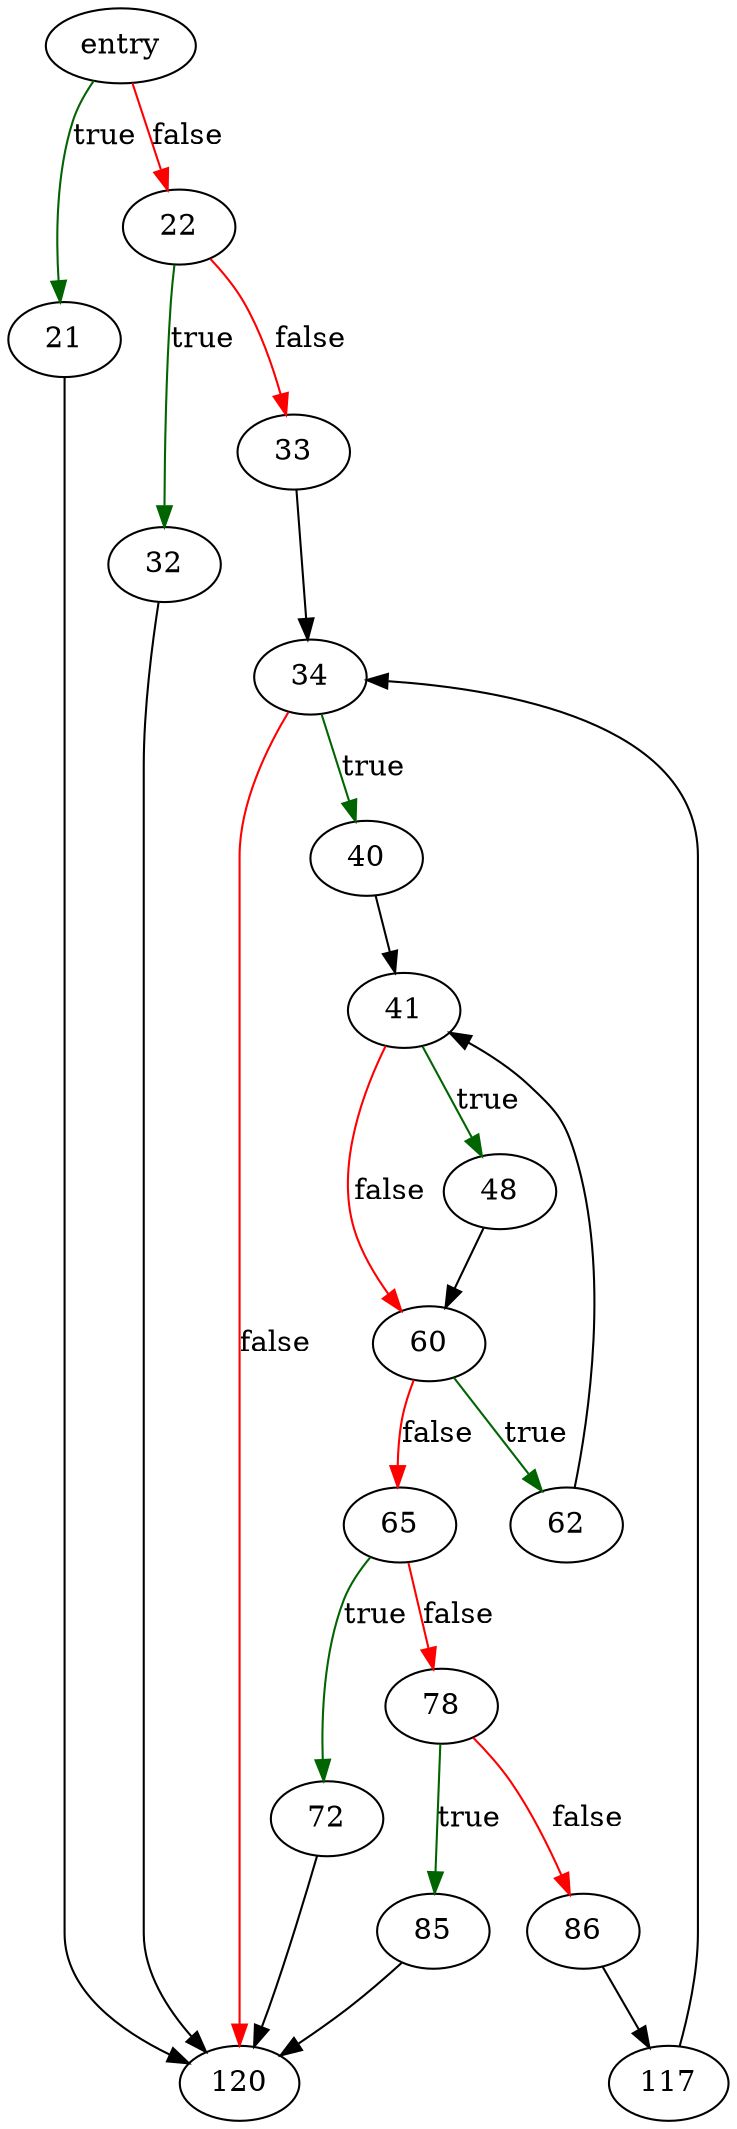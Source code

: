 digraph "sqlite3WhereTabFuncArgs" {
	// Node definitions.
	3 [label=entry];
	21;
	22;
	32;
	33;
	34;
	40;
	41;
	48;
	60;
	62;
	65;
	72;
	78;
	85;
	86;
	117;
	120;

	// Edge definitions.
	3 -> 21 [
		color=darkgreen
		label=true
	];
	3 -> 22 [
		color=red
		label=false
	];
	21 -> 120;
	22 -> 32 [
		color=darkgreen
		label=true
	];
	22 -> 33 [
		color=red
		label=false
	];
	32 -> 120;
	33 -> 34;
	34 -> 40 [
		color=darkgreen
		label=true
	];
	34 -> 120 [
		color=red
		label=false
	];
	40 -> 41;
	41 -> 48 [
		color=darkgreen
		label=true
	];
	41 -> 60 [
		color=red
		label=false
	];
	48 -> 60;
	60 -> 62 [
		color=darkgreen
		label=true
	];
	60 -> 65 [
		color=red
		label=false
	];
	62 -> 41;
	65 -> 72 [
		color=darkgreen
		label=true
	];
	65 -> 78 [
		color=red
		label=false
	];
	72 -> 120;
	78 -> 85 [
		color=darkgreen
		label=true
	];
	78 -> 86 [
		color=red
		label=false
	];
	85 -> 120;
	86 -> 117;
	117 -> 34;
}